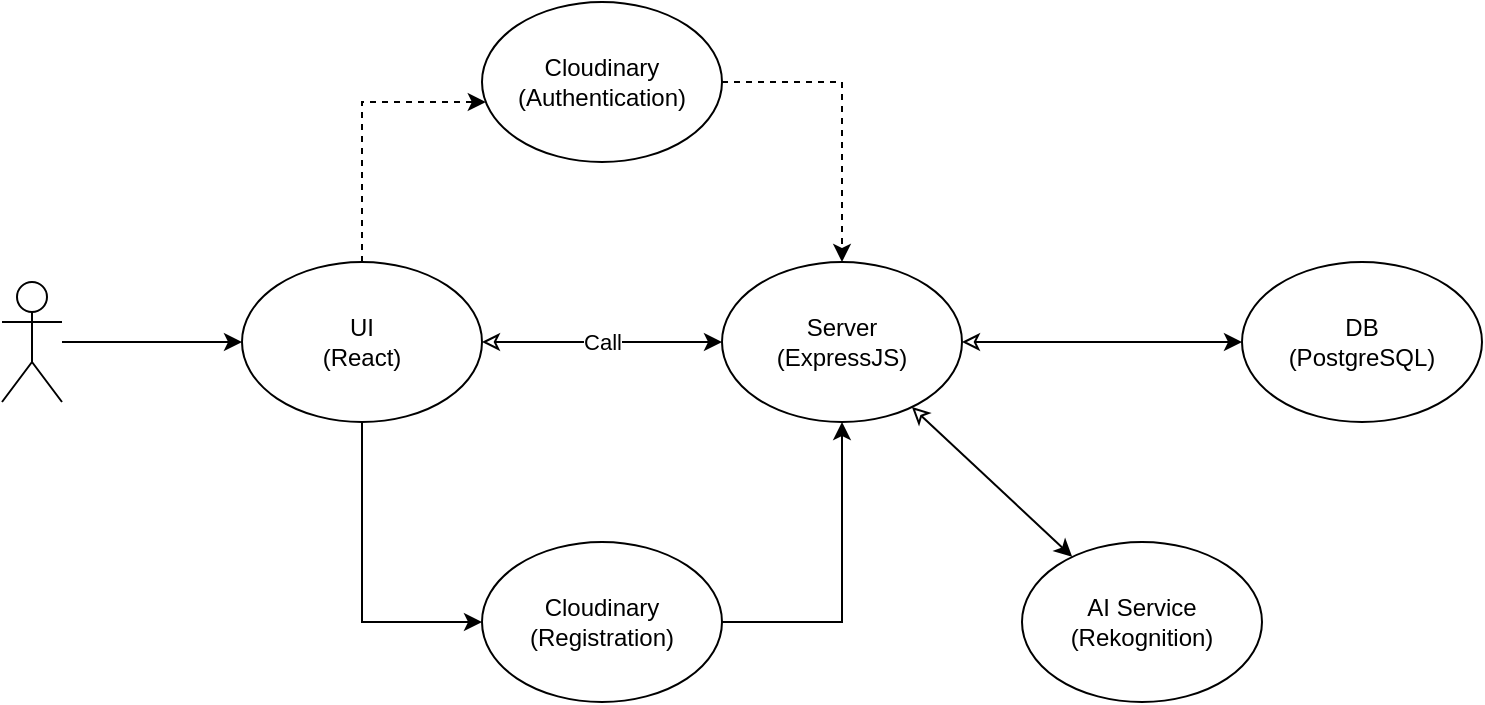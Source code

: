 <mxfile version="23.0.2" type="google" pages="3">
  <diagram name="System architect" id="ye4naCkdz3K9mpjeDB2i">
    <mxGraphModel grid="1" page="1" gridSize="10" guides="1" tooltips="1" connect="1" arrows="1" fold="1" pageScale="1" pageWidth="1169" pageHeight="827" math="0" shadow="0">
      <root>
        <mxCell id="0" />
        <mxCell id="1" parent="0" />
        <mxCell id="w9aZNFqrLfS7_pEqQdWg-1" style="edgeStyle=orthogonalEdgeStyle;rounded=0;orthogonalLoop=1;jettySize=auto;html=1;dashed=1;" edge="1" parent="1" source="w9aZNFqrLfS7_pEqQdWg-2" target="w9aZNFqrLfS7_pEqQdWg-13">
          <mxGeometry relative="1" as="geometry">
            <Array as="points">
              <mxPoint x="640" y="240" />
            </Array>
          </mxGeometry>
        </mxCell>
        <mxCell id="w9aZNFqrLfS7_pEqQdWg-2" value="Cloudinary&lt;br style=&quot;border-color: var(--border-color);&quot;&gt;(Authentication)" style="ellipse;whiteSpace=wrap;html=1;" vertex="1" parent="1">
          <mxGeometry x="460" y="200" width="120" height="80" as="geometry" />
        </mxCell>
        <mxCell id="w9aZNFqrLfS7_pEqQdWg-3" value="DB&lt;br&gt;(PostgreSQL)" style="ellipse;whiteSpace=wrap;html=1;" vertex="1" parent="1">
          <mxGeometry x="840" y="330" width="120" height="80" as="geometry" />
        </mxCell>
        <mxCell id="w9aZNFqrLfS7_pEqQdWg-4" style="rounded=0;orthogonalLoop=1;jettySize=auto;html=1;startArrow=classic;startFill=0;" edge="1" parent="1" source="w9aZNFqrLfS7_pEqQdWg-13" target="w9aZNFqrLfS7_pEqQdWg-28">
          <mxGeometry relative="1" as="geometry">
            <mxPoint x="920" y="360" as="sourcePoint" />
          </mxGeometry>
        </mxCell>
        <mxCell id="w9aZNFqrLfS7_pEqQdWg-5" style="edgeStyle=orthogonalEdgeStyle;rounded=0;orthogonalLoop=1;jettySize=auto;html=1;startArrow=classic;startFill=0;" edge="1" parent="1" source="w9aZNFqrLfS7_pEqQdWg-13" target="w9aZNFqrLfS7_pEqQdWg-3">
          <mxGeometry relative="1" as="geometry">
            <Array as="points">
              <mxPoint x="830" y="370" />
              <mxPoint x="830" y="370" />
            </Array>
            <mxPoint x="980" y="320" as="sourcePoint" />
          </mxGeometry>
        </mxCell>
        <mxCell id="w9aZNFqrLfS7_pEqQdWg-7" style="edgeStyle=orthogonalEdgeStyle;rounded=0;orthogonalLoop=1;jettySize=auto;html=1;startArrow=classic;startFill=0;" edge="1" parent="1" source="w9aZNFqrLfS7_pEqQdWg-9" target="w9aZNFqrLfS7_pEqQdWg-13">
          <mxGeometry relative="1" as="geometry">
            <Array as="points" />
            <mxPoint x="620" y="320" as="sourcePoint" />
          </mxGeometry>
        </mxCell>
        <mxCell id="w9aZNFqrLfS7_pEqQdWg-8" value="Call" style="edgeLabel;html=1;align=center;verticalAlign=middle;resizable=0;points=[];" connectable="0" vertex="1" parent="w9aZNFqrLfS7_pEqQdWg-7">
          <mxGeometry x="0.3" y="-1" relative="1" as="geometry">
            <mxPoint x="-18" y="-1" as="offset" />
          </mxGeometry>
        </mxCell>
        <mxCell id="w9aZNFqrLfS7_pEqQdWg-9" value="UI&lt;br&gt;(React)" style="ellipse;whiteSpace=wrap;html=1;" vertex="1" parent="1">
          <mxGeometry x="340" y="330" width="120" height="80" as="geometry" />
        </mxCell>
        <mxCell id="w9aZNFqrLfS7_pEqQdWg-10" style="edgeStyle=orthogonalEdgeStyle;rounded=0;orthogonalLoop=1;jettySize=auto;html=1;dashed=1;" edge="1" parent="1" source="w9aZNFqrLfS7_pEqQdWg-9" target="w9aZNFqrLfS7_pEqQdWg-2">
          <mxGeometry relative="1" as="geometry">
            <Array as="points">
              <mxPoint x="400" y="250" />
            </Array>
          </mxGeometry>
        </mxCell>
        <mxCell id="w9aZNFqrLfS7_pEqQdWg-13" value="Server&lt;br&gt;(ExpressJS)" style="ellipse;whiteSpace=wrap;html=1;" vertex="1" parent="1">
          <mxGeometry x="580" y="330" width="120" height="80" as="geometry" />
        </mxCell>
        <mxCell id="w9aZNFqrLfS7_pEqQdWg-14" style="edgeStyle=orthogonalEdgeStyle;rounded=0;orthogonalLoop=1;jettySize=auto;html=1;startArrow=none;startFill=0;" edge="1" parent="1" source="w9aZNFqrLfS7_pEqQdWg-15" target="w9aZNFqrLfS7_pEqQdWg-9">
          <mxGeometry relative="1" as="geometry" />
        </mxCell>
        <mxCell id="w9aZNFqrLfS7_pEqQdWg-15" value="" style="shape=umlActor;verticalLabelPosition=bottom;verticalAlign=top;html=1;outlineConnect=0;" vertex="1" parent="1">
          <mxGeometry x="220" y="340" width="30" height="60" as="geometry" />
        </mxCell>
        <mxCell id="w9aZNFqrLfS7_pEqQdWg-16" style="edgeStyle=orthogonalEdgeStyle;rounded=0;orthogonalLoop=1;jettySize=auto;html=1;" edge="1" parent="1" source="w9aZNFqrLfS7_pEqQdWg-9" target="w9aZNFqrLfS7_pEqQdWg-19">
          <mxGeometry relative="1" as="geometry">
            <mxPoint x="760" y="570" as="targetPoint" />
            <Array as="points">
              <mxPoint x="400" y="510" />
            </Array>
          </mxGeometry>
        </mxCell>
        <mxCell id="w9aZNFqrLfS7_pEqQdWg-18" style="edgeStyle=orthogonalEdgeStyle;rounded=0;orthogonalLoop=1;jettySize=auto;html=1;" edge="1" parent="1" source="w9aZNFqrLfS7_pEqQdWg-19" target="w9aZNFqrLfS7_pEqQdWg-13">
          <mxGeometry relative="1" as="geometry">
            <Array as="points">
              <mxPoint x="640" y="510" />
            </Array>
          </mxGeometry>
        </mxCell>
        <mxCell id="w9aZNFqrLfS7_pEqQdWg-19" value="Cloudinary&lt;br&gt;(Registration)" style="ellipse;whiteSpace=wrap;html=1;" vertex="1" parent="1">
          <mxGeometry x="460" y="470" width="120" height="80" as="geometry" />
        </mxCell>
        <mxCell id="w9aZNFqrLfS7_pEqQdWg-28" value="AI Service&lt;br&gt;(Rekognition)" style="ellipse;whiteSpace=wrap;html=1;" vertex="1" parent="1">
          <mxGeometry x="730" y="470" width="120" height="80" as="geometry" />
        </mxCell>
      </root>
    </mxGraphModel>
  </diagram>
  <diagram id="0x-iNqALTS0jzn11tdiq" name="System flow">
    <mxGraphModel grid="1" page="1" gridSize="10" guides="1" tooltips="1" connect="1" arrows="1" fold="1" pageScale="1" pageWidth="1169" pageHeight="827" math="0" shadow="0">
      <root>
        <mxCell id="0" />
        <mxCell id="1" parent="0" />
        <mxCell id="kaeZtPCoqRUy3_b2xK3W-1" value="Yes" style="edgeStyle=orthogonalEdgeStyle;rounded=0;orthogonalLoop=1;jettySize=auto;html=1;" edge="1" parent="1" source="kaeZtPCoqRUy3_b2xK3W-40" target="kaeZtPCoqRUy3_b2xK3W-4">
          <mxGeometry relative="1" as="geometry" />
        </mxCell>
        <mxCell id="kaeZtPCoqRUy3_b2xK3W-2" value="Start" style="ellipse;whiteSpace=wrap;html=1;" vertex="1" parent="1">
          <mxGeometry x="1190" y="100" width="120" height="80" as="geometry" />
        </mxCell>
        <mxCell id="kaeZtPCoqRUy3_b2xK3W-3" value="" style="edgeStyle=orthogonalEdgeStyle;rounded=0;orthogonalLoop=1;jettySize=auto;html=1;" edge="1" parent="1" source="kaeZtPCoqRUy3_b2xK3W-4" target="kaeZtPCoqRUy3_b2xK3W-7">
          <mxGeometry relative="1" as="geometry" />
        </mxCell>
        <mxCell id="kaeZtPCoqRUy3_b2xK3W-4" value="Take a photo" style="whiteSpace=wrap;html=1;" vertex="1" parent="1">
          <mxGeometry x="1690" y="110" width="120" height="60" as="geometry" />
        </mxCell>
        <mxCell id="kaeZtPCoqRUy3_b2xK3W-5" value="No" style="edgeStyle=orthogonalEdgeStyle;rounded=0;orthogonalLoop=1;jettySize=auto;html=1;" edge="1" parent="1" source="kaeZtPCoqRUy3_b2xK3W-7" target="kaeZtPCoqRUy3_b2xK3W-4">
          <mxGeometry relative="1" as="geometry">
            <Array as="points">
              <mxPoint x="1870" y="280" />
              <mxPoint x="1870" y="140" />
            </Array>
          </mxGeometry>
        </mxCell>
        <mxCell id="kaeZtPCoqRUy3_b2xK3W-6" value="Yes" style="edgeStyle=orthogonalEdgeStyle;rounded=0;orthogonalLoop=1;jettySize=auto;html=1;" edge="1" parent="1" source="kaeZtPCoqRUy3_b2xK3W-7" target="kaeZtPCoqRUy3_b2xK3W-9">
          <mxGeometry relative="1" as="geometry" />
        </mxCell>
        <mxCell id="kaeZtPCoqRUy3_b2xK3W-7" value="Detect a face?" style="rhombus;whiteSpace=wrap;html=1;" vertex="1" parent="1">
          <mxGeometry x="1695" y="240" width="110" height="80" as="geometry" />
        </mxCell>
        <mxCell id="kaeZtPCoqRUy3_b2xK3W-8" value="" style="edgeStyle=orthogonalEdgeStyle;rounded=0;orthogonalLoop=1;jettySize=auto;html=1;" edge="1" parent="1" source="kaeZtPCoqRUy3_b2xK3W-9" target="kaeZtPCoqRUy3_b2xK3W-12">
          <mxGeometry relative="1" as="geometry" />
        </mxCell>
        <mxCell id="kaeZtPCoqRUy3_b2xK3W-9" value="Input register info" style="whiteSpace=wrap;html=1;" vertex="1" parent="1">
          <mxGeometry x="1690" y="410" width="120" height="60" as="geometry" />
        </mxCell>
        <mxCell id="kaeZtPCoqRUy3_b2xK3W-10" value="Yes" style="edgeStyle=orthogonalEdgeStyle;rounded=0;orthogonalLoop=1;jettySize=auto;html=1;" edge="1" parent="1" source="kaeZtPCoqRUy3_b2xK3W-12" target="kaeZtPCoqRUy3_b2xK3W-14">
          <mxGeometry relative="1" as="geometry" />
        </mxCell>
        <mxCell id="kaeZtPCoqRUy3_b2xK3W-11" value="No" style="edgeStyle=orthogonalEdgeStyle;rounded=0;orthogonalLoop=1;jettySize=auto;html=1;" edge="1" parent="1" source="kaeZtPCoqRUy3_b2xK3W-12" target="kaeZtPCoqRUy3_b2xK3W-9">
          <mxGeometry relative="1" as="geometry">
            <Array as="points">
              <mxPoint x="1950" y="530" />
              <mxPoint x="1750" y="530" />
            </Array>
          </mxGeometry>
        </mxCell>
        <mxCell id="kaeZtPCoqRUy3_b2xK3W-12" value="Valid?" style="rhombus;whiteSpace=wrap;html=1;" vertex="1" parent="1">
          <mxGeometry x="1910" y="400" width="80" height="80" as="geometry" />
        </mxCell>
        <mxCell id="kaeZtPCoqRUy3_b2xK3W-13" value="" style="edgeStyle=orthogonalEdgeStyle;rounded=0;orthogonalLoop=1;jettySize=auto;html=1;" edge="1" parent="1" source="kaeZtPCoqRUy3_b2xK3W-14" target="kaeZtPCoqRUy3_b2xK3W-17">
          <mxGeometry relative="1" as="geometry" />
        </mxCell>
        <mxCell id="kaeZtPCoqRUy3_b2xK3W-14" value="Store metadata in DB&lt;br&gt;Save photo to storage" style="whiteSpace=wrap;html=1;" vertex="1" parent="1">
          <mxGeometry x="2050" y="410" width="120" height="60" as="geometry" />
        </mxCell>
        <mxCell id="kaeZtPCoqRUy3_b2xK3W-15" value="Yes" style="edgeStyle=orthogonalEdgeStyle;rounded=0;orthogonalLoop=1;jettySize=auto;html=1;" edge="1" parent="1" source="kaeZtPCoqRUy3_b2xK3W-17" target="kaeZtPCoqRUy3_b2xK3W-18">
          <mxGeometry relative="1" as="geometry" />
        </mxCell>
        <mxCell id="kaeZtPCoqRUy3_b2xK3W-16" value="No" style="edgeStyle=orthogonalEdgeStyle;rounded=0;orthogonalLoop=1;jettySize=auto;html=1;" edge="1" parent="1" source="kaeZtPCoqRUy3_b2xK3W-17" target="kaeZtPCoqRUy3_b2xK3W-14">
          <mxGeometry relative="1" as="geometry">
            <Array as="points">
              <mxPoint x="2210" y="580" />
              <mxPoint x="2210" y="440" />
            </Array>
          </mxGeometry>
        </mxCell>
        <mxCell id="kaeZtPCoqRUy3_b2xK3W-17" value="Success?" style="rhombus;whiteSpace=wrap;html=1;" vertex="1" parent="1">
          <mxGeometry x="2070" y="540" width="80" height="80" as="geometry" />
        </mxCell>
        <mxCell id="kaeZtPCoqRUy3_b2xK3W-18" value="End" style="ellipse;whiteSpace=wrap;html=1;" vertex="1" parent="1">
          <mxGeometry x="2050" y="690" width="120" height="80" as="geometry" />
        </mxCell>
        <mxCell id="kaeZtPCoqRUy3_b2xK3W-19" value="" style="edgeStyle=orthogonalEdgeStyle;rounded=0;orthogonalLoop=1;jettySize=auto;html=1;" edge="1" parent="1" source="kaeZtPCoqRUy3_b2xK3W-20" target="kaeZtPCoqRUy3_b2xK3W-22">
          <mxGeometry relative="1" as="geometry" />
        </mxCell>
        <mxCell id="kaeZtPCoqRUy3_b2xK3W-20" value="Start" style="ellipse;whiteSpace=wrap;html=1;" vertex="1" parent="1">
          <mxGeometry x="1310" y="940" width="120" height="80" as="geometry" />
        </mxCell>
        <mxCell id="kaeZtPCoqRUy3_b2xK3W-21" value="" style="edgeStyle=orthogonalEdgeStyle;rounded=0;orthogonalLoop=1;jettySize=auto;html=1;" edge="1" parent="1" source="kaeZtPCoqRUy3_b2xK3W-22" target="kaeZtPCoqRUy3_b2xK3W-25">
          <mxGeometry relative="1" as="geometry" />
        </mxCell>
        <mxCell id="kaeZtPCoqRUy3_b2xK3W-22" value="Take a photo" style="whiteSpace=wrap;html=1;" vertex="1" parent="1">
          <mxGeometry x="1510" y="950" width="120" height="60" as="geometry" />
        </mxCell>
        <mxCell id="kaeZtPCoqRUy3_b2xK3W-23" value="No" style="edgeStyle=orthogonalEdgeStyle;rounded=0;orthogonalLoop=1;jettySize=auto;html=1;" edge="1" parent="1" source="kaeZtPCoqRUy3_b2xK3W-25" target="kaeZtPCoqRUy3_b2xK3W-22">
          <mxGeometry relative="1" as="geometry">
            <Array as="points">
              <mxPoint x="1690" y="1120" />
              <mxPoint x="1690" y="980" />
            </Array>
          </mxGeometry>
        </mxCell>
        <mxCell id="kaeZtPCoqRUy3_b2xK3W-24" value="Yes" style="edgeStyle=orthogonalEdgeStyle;rounded=0;orthogonalLoop=1;jettySize=auto;html=1;" edge="1" parent="1" source="kaeZtPCoqRUy3_b2xK3W-25" target="kaeZtPCoqRUy3_b2xK3W-27">
          <mxGeometry relative="1" as="geometry">
            <mxPoint x="1570" y="1250" as="targetPoint" />
          </mxGeometry>
        </mxCell>
        <mxCell id="kaeZtPCoqRUy3_b2xK3W-25" value="Detect a face?" style="rhombus;whiteSpace=wrap;html=1;" vertex="1" parent="1">
          <mxGeometry x="1515" y="1080" width="110" height="80" as="geometry" />
        </mxCell>
        <mxCell id="kaeZtPCoqRUy3_b2xK3W-26" value="" style="edgeStyle=orthogonalEdgeStyle;rounded=0;orthogonalLoop=1;jettySize=auto;html=1;" edge="1" parent="1" source="kaeZtPCoqRUy3_b2xK3W-27" target="kaeZtPCoqRUy3_b2xK3W-30">
          <mxGeometry relative="1" as="geometry" />
        </mxCell>
        <mxCell id="kaeZtPCoqRUy3_b2xK3W-27" value="Compare face data" style="rounded=0;whiteSpace=wrap;html=1;" vertex="1" parent="1">
          <mxGeometry x="1510" y="1250" width="120" height="60" as="geometry" />
        </mxCell>
        <mxCell id="kaeZtPCoqRUy3_b2xK3W-28" value="Yes" style="edgeStyle=orthogonalEdgeStyle;rounded=0;orthogonalLoop=1;jettySize=auto;html=1;" edge="1" parent="1" source="kaeZtPCoqRUy3_b2xK3W-30" target="kaeZtPCoqRUy3_b2xK3W-32">
          <mxGeometry relative="1" as="geometry" />
        </mxCell>
        <mxCell id="kaeZtPCoqRUy3_b2xK3W-29" value="No" style="edgeStyle=orthogonalEdgeStyle;rounded=0;orthogonalLoop=1;jettySize=auto;html=1;" edge="1" parent="1" source="kaeZtPCoqRUy3_b2xK3W-30" target="kaeZtPCoqRUy3_b2xK3W-27">
          <mxGeometry relative="1" as="geometry">
            <Array as="points">
              <mxPoint x="1770" y="1360" />
              <mxPoint x="1570" y="1360" />
            </Array>
          </mxGeometry>
        </mxCell>
        <mxCell id="kaeZtPCoqRUy3_b2xK3W-30" value="Exist?" style="rhombus;whiteSpace=wrap;html=1;rounded=0;" vertex="1" parent="1">
          <mxGeometry x="1730" y="1240" width="80" height="80" as="geometry" />
        </mxCell>
        <mxCell id="kaeZtPCoqRUy3_b2xK3W-31" value="" style="edgeStyle=orthogonalEdgeStyle;rounded=0;orthogonalLoop=1;jettySize=auto;html=1;" edge="1" parent="1" source="kaeZtPCoqRUy3_b2xK3W-32" target="kaeZtPCoqRUy3_b2xK3W-35">
          <mxGeometry relative="1" as="geometry" />
        </mxCell>
        <mxCell id="kaeZtPCoqRUy3_b2xK3W-32" value="Get info from DB&lt;br&gt;Authorize" style="whiteSpace=wrap;html=1;rounded=0;" vertex="1" parent="1">
          <mxGeometry x="1870" y="1250" width="120" height="60" as="geometry" />
        </mxCell>
        <mxCell id="kaeZtPCoqRUy3_b2xK3W-33" value="End" style="ellipse;whiteSpace=wrap;html=1;" vertex="1" parent="1">
          <mxGeometry x="2070" y="1380" width="120" height="80" as="geometry" />
        </mxCell>
        <mxCell id="kaeZtPCoqRUy3_b2xK3W-34" value="" style="edgeStyle=orthogonalEdgeStyle;rounded=0;orthogonalLoop=1;jettySize=auto;html=1;" edge="1" parent="1" source="kaeZtPCoqRUy3_b2xK3W-35" target="kaeZtPCoqRUy3_b2xK3W-33">
          <mxGeometry relative="1" as="geometry" />
        </mxCell>
        <mxCell id="kaeZtPCoqRUy3_b2xK3W-35" value="Check attendance&lt;br&gt;Save log" style="whiteSpace=wrap;html=1;rounded=0;" vertex="1" parent="1">
          <mxGeometry x="1870" y="1390" width="120" height="60" as="geometry" />
        </mxCell>
        <mxCell id="kaeZtPCoqRUy3_b2xK3W-36" value="" style="edgeStyle=orthogonalEdgeStyle;rounded=0;orthogonalLoop=1;jettySize=auto;html=1;" edge="1" parent="1" source="kaeZtPCoqRUy3_b2xK3W-2" target="kaeZtPCoqRUy3_b2xK3W-38">
          <mxGeometry relative="1" as="geometry">
            <mxPoint x="1360" y="140" as="sourcePoint" />
            <mxPoint x="1690" y="140" as="targetPoint" />
          </mxGeometry>
        </mxCell>
        <mxCell id="kaeZtPCoqRUy3_b2xK3W-37" value="" style="edgeStyle=orthogonalEdgeStyle;rounded=0;orthogonalLoop=1;jettySize=auto;html=1;" edge="1" parent="1" source="kaeZtPCoqRUy3_b2xK3W-38" target="kaeZtPCoqRUy3_b2xK3W-40">
          <mxGeometry relative="1" as="geometry" />
        </mxCell>
        <mxCell id="kaeZtPCoqRUy3_b2xK3W-38" value="Login" style="rounded=0;whiteSpace=wrap;html=1;" vertex="1" parent="1">
          <mxGeometry x="1360" y="110" width="120" height="60" as="geometry" />
        </mxCell>
        <mxCell id="kaeZtPCoqRUy3_b2xK3W-39" value="No" style="edgeStyle=orthogonalEdgeStyle;rounded=0;orthogonalLoop=1;jettySize=auto;html=1;" edge="1" parent="1" source="kaeZtPCoqRUy3_b2xK3W-40" target="kaeZtPCoqRUy3_b2xK3W-38">
          <mxGeometry relative="1" as="geometry">
            <Array as="points">
              <mxPoint x="1580" y="220" />
              <mxPoint x="1420" y="220" />
            </Array>
          </mxGeometry>
        </mxCell>
        <mxCell id="kaeZtPCoqRUy3_b2xK3W-40" value="Success?" style="rhombus;whiteSpace=wrap;html=1;" vertex="1" parent="1">
          <mxGeometry x="1540" y="100" width="80" height="80" as="geometry" />
        </mxCell>
      </root>
    </mxGraphModel>
  </diagram>
  <diagram id="re-R1jiG4rf6PzhfkQui" name="ERD">
    <mxGraphModel grid="1" page="1" gridSize="10" guides="1" tooltips="1" connect="1" arrows="1" fold="1" pageScale="1" pageWidth="1169" pageHeight="827" math="0" shadow="0">
      <root>
        <mxCell id="0" />
        <mxCell id="1" parent="0" />
        <mxCell id="ZRBj9t9u71oSII5r2iZr-1" value="Employee" style="shape=table;startSize=30;container=1;collapsible=0;childLayout=tableLayout;fixedRows=1;rowLines=0;fontStyle=0;strokeColor=default;fontSize=16;" vertex="1" parent="1">
          <mxGeometry x="330" y="1090" width="200" height="180" as="geometry" />
        </mxCell>
        <mxCell id="ZRBj9t9u71oSII5r2iZr-2" value="" style="shape=tableRow;horizontal=0;startSize=0;swimlaneHead=0;swimlaneBody=0;top=0;left=0;bottom=0;right=0;collapsible=0;dropTarget=0;fillColor=none;points=[[0,0.5],[1,0.5]];portConstraint=eastwest;strokeColor=inherit;fontSize=16;" vertex="1" parent="ZRBj9t9u71oSII5r2iZr-1">
          <mxGeometry y="30" width="200" height="30" as="geometry" />
        </mxCell>
        <mxCell id="ZRBj9t9u71oSII5r2iZr-3" value="UUID" style="shape=partialRectangle;html=1;whiteSpace=wrap;connectable=0;fillColor=none;top=0;left=0;bottom=0;right=0;overflow=hidden;pointerEvents=1;strokeColor=inherit;fontSize=16;" vertex="1" parent="ZRBj9t9u71oSII5r2iZr-2">
          <mxGeometry width="60" height="30" as="geometry">
            <mxRectangle width="60" height="30" as="alternateBounds" />
          </mxGeometry>
        </mxCell>
        <mxCell id="ZRBj9t9u71oSII5r2iZr-4" value="&lt;b&gt;&lt;u&gt;Id&lt;/u&gt;&lt;/b&gt;" style="shape=partialRectangle;html=1;whiteSpace=wrap;connectable=0;fillColor=none;top=0;left=0;bottom=0;right=0;align=left;spacingLeft=6;overflow=hidden;strokeColor=inherit;fontSize=16;" vertex="1" parent="ZRBj9t9u71oSII5r2iZr-2">
          <mxGeometry x="60" width="140" height="30" as="geometry">
            <mxRectangle width="140" height="30" as="alternateBounds" />
          </mxGeometry>
        </mxCell>
        <mxCell id="ZRBj9t9u71oSII5r2iZr-8" value="" style="shape=tableRow;horizontal=0;startSize=0;swimlaneHead=0;swimlaneBody=0;top=0;left=0;bottom=0;right=0;collapsible=0;dropTarget=0;fillColor=none;points=[[0,0.5],[1,0.5]];portConstraint=eastwest;strokeColor=inherit;fontSize=16;" vertex="1" parent="ZRBj9t9u71oSII5r2iZr-1">
          <mxGeometry y="60" width="200" height="30" as="geometry" />
        </mxCell>
        <mxCell id="ZRBj9t9u71oSII5r2iZr-9" value="String" style="shape=partialRectangle;html=1;whiteSpace=wrap;connectable=0;fillColor=none;top=0;left=0;bottom=0;right=0;overflow=hidden;strokeColor=inherit;fontSize=16;" vertex="1" parent="ZRBj9t9u71oSII5r2iZr-8">
          <mxGeometry width="60" height="30" as="geometry">
            <mxRectangle width="60" height="30" as="alternateBounds" />
          </mxGeometry>
        </mxCell>
        <mxCell id="ZRBj9t9u71oSII5r2iZr-10" value="name" style="shape=partialRectangle;html=1;whiteSpace=wrap;connectable=0;fillColor=none;top=0;left=0;bottom=0;right=0;align=left;spacingLeft=6;overflow=hidden;strokeColor=inherit;fontSize=16;" vertex="1" parent="ZRBj9t9u71oSII5r2iZr-8">
          <mxGeometry x="60" width="140" height="30" as="geometry">
            <mxRectangle width="140" height="30" as="alternateBounds" />
          </mxGeometry>
        </mxCell>
        <mxCell id="xeD0g9C2wEjiB1h100mI-84" style="shape=tableRow;horizontal=0;startSize=0;swimlaneHead=0;swimlaneBody=0;top=0;left=0;bottom=0;right=0;collapsible=0;dropTarget=0;fillColor=none;points=[[0,0.5],[1,0.5]];portConstraint=eastwest;strokeColor=inherit;fontSize=16;" vertex="1" parent="ZRBj9t9u71oSII5r2iZr-1">
          <mxGeometry y="90" width="200" height="30" as="geometry" />
        </mxCell>
        <mxCell id="xeD0g9C2wEjiB1h100mI-85" value="String" style="shape=partialRectangle;html=1;whiteSpace=wrap;connectable=0;fillColor=none;top=0;left=0;bottom=0;right=0;overflow=hidden;strokeColor=inherit;fontSize=16;" vertex="1" parent="xeD0g9C2wEjiB1h100mI-84">
          <mxGeometry width="60" height="30" as="geometry">
            <mxRectangle width="60" height="30" as="alternateBounds" />
          </mxGeometry>
        </mxCell>
        <mxCell id="xeD0g9C2wEjiB1h100mI-86" value="status" style="shape=partialRectangle;html=1;whiteSpace=wrap;connectable=0;fillColor=none;top=0;left=0;bottom=0;right=0;align=left;spacingLeft=6;overflow=hidden;strokeColor=inherit;fontSize=16;" vertex="1" parent="xeD0g9C2wEjiB1h100mI-84">
          <mxGeometry x="60" width="140" height="30" as="geometry">
            <mxRectangle width="140" height="30" as="alternateBounds" />
          </mxGeometry>
        </mxCell>
        <mxCell id="ZRBj9t9u71oSII5r2iZr-11" style="shape=tableRow;horizontal=0;startSize=0;swimlaneHead=0;swimlaneBody=0;top=0;left=0;bottom=0;right=0;collapsible=0;dropTarget=0;fillColor=none;points=[[0,0.5],[1,0.5]];portConstraint=eastwest;strokeColor=inherit;fontSize=16;" vertex="1" parent="ZRBj9t9u71oSII5r2iZr-1">
          <mxGeometry y="120" width="200" height="30" as="geometry" />
        </mxCell>
        <mxCell id="ZRBj9t9u71oSII5r2iZr-12" value="String" style="shape=partialRectangle;html=1;whiteSpace=wrap;connectable=0;fillColor=none;top=0;left=0;bottom=0;right=0;overflow=hidden;strokeColor=inherit;fontSize=16;" vertex="1" parent="ZRBj9t9u71oSII5r2iZr-11">
          <mxGeometry width="60" height="30" as="geometry">
            <mxRectangle width="60" height="30" as="alternateBounds" />
          </mxGeometry>
        </mxCell>
        <mxCell id="ZRBj9t9u71oSII5r2iZr-13" value="rekognitionId" style="shape=partialRectangle;html=1;whiteSpace=wrap;connectable=0;fillColor=none;top=0;left=0;bottom=0;right=0;align=left;spacingLeft=6;overflow=hidden;strokeColor=inherit;fontSize=16;" vertex="1" parent="ZRBj9t9u71oSII5r2iZr-11">
          <mxGeometry x="60" width="140" height="30" as="geometry">
            <mxRectangle width="140" height="30" as="alternateBounds" />
          </mxGeometry>
        </mxCell>
        <mxCell id="ZRBj9t9u71oSII5r2iZr-14" style="shape=tableRow;horizontal=0;startSize=0;swimlaneHead=0;swimlaneBody=0;top=0;left=0;bottom=0;right=0;collapsible=0;dropTarget=0;fillColor=none;points=[[0,0.5],[1,0.5]];portConstraint=eastwest;strokeColor=inherit;fontSize=16;" vertex="1" parent="ZRBj9t9u71oSII5r2iZr-1">
          <mxGeometry y="150" width="200" height="30" as="geometry" />
        </mxCell>
        <mxCell id="ZRBj9t9u71oSII5r2iZr-15" value="Date" style="shape=partialRectangle;html=1;whiteSpace=wrap;connectable=0;fillColor=none;top=0;left=0;bottom=0;right=0;overflow=hidden;strokeColor=inherit;fontSize=16;" vertex="1" parent="ZRBj9t9u71oSII5r2iZr-14">
          <mxGeometry width="60" height="30" as="geometry">
            <mxRectangle width="60" height="30" as="alternateBounds" />
          </mxGeometry>
        </mxCell>
        <mxCell id="ZRBj9t9u71oSII5r2iZr-16" value="createAt" style="shape=partialRectangle;html=1;whiteSpace=wrap;connectable=0;fillColor=none;top=0;left=0;bottom=0;right=0;align=left;spacingLeft=6;overflow=hidden;strokeColor=inherit;fontSize=16;" vertex="1" parent="ZRBj9t9u71oSII5r2iZr-14">
          <mxGeometry x="60" width="140" height="30" as="geometry">
            <mxRectangle width="140" height="30" as="alternateBounds" />
          </mxGeometry>
        </mxCell>
        <mxCell id="ZRBj9t9u71oSII5r2iZr-17" value="CheckIn" style="shape=table;startSize=30;container=1;collapsible=0;childLayout=tableLayout;fixedRows=1;rowLines=0;fontStyle=0;strokeColor=default;fontSize=16;" vertex="1" parent="1">
          <mxGeometry x="640" y="1070" width="180" height="120" as="geometry" />
        </mxCell>
        <mxCell id="ZRBj9t9u71oSII5r2iZr-18" value="" style="shape=tableRow;horizontal=0;startSize=0;swimlaneHead=0;swimlaneBody=0;top=0;left=0;bottom=0;right=0;collapsible=0;dropTarget=0;fillColor=none;points=[[0,0.5],[1,0.5]];portConstraint=eastwest;strokeColor=inherit;fontSize=16;" vertex="1" parent="ZRBj9t9u71oSII5r2iZr-17">
          <mxGeometry y="30" width="180" height="30" as="geometry" />
        </mxCell>
        <mxCell id="ZRBj9t9u71oSII5r2iZr-19" value="Date" style="shape=partialRectangle;html=1;whiteSpace=wrap;connectable=0;fillColor=none;top=0;left=0;bottom=0;right=0;overflow=hidden;strokeColor=inherit;fontSize=16;" vertex="1" parent="ZRBj9t9u71oSII5r2iZr-18">
          <mxGeometry width="50" height="30" as="geometry">
            <mxRectangle width="50" height="30" as="alternateBounds" />
          </mxGeometry>
        </mxCell>
        <mxCell id="ZRBj9t9u71oSII5r2iZr-20" value="checkInTime" style="shape=partialRectangle;html=1;whiteSpace=wrap;connectable=0;fillColor=none;top=0;left=0;bottom=0;right=0;align=left;spacingLeft=6;overflow=hidden;strokeColor=inherit;fontSize=16;" vertex="1" parent="ZRBj9t9u71oSII5r2iZr-18">
          <mxGeometry x="50" width="130" height="30" as="geometry">
            <mxRectangle width="130" height="30" as="alternateBounds" />
          </mxGeometry>
        </mxCell>
        <mxCell id="xeD0g9C2wEjiB1h100mI-30" style="shape=tableRow;horizontal=0;startSize=0;swimlaneHead=0;swimlaneBody=0;top=0;left=0;bottom=0;right=0;collapsible=0;dropTarget=0;fillColor=none;points=[[0,0.5],[1,0.5]];portConstraint=eastwest;strokeColor=inherit;fontSize=16;" vertex="1" parent="ZRBj9t9u71oSII5r2iZr-17">
          <mxGeometry y="60" width="180" height="30" as="geometry" />
        </mxCell>
        <mxCell id="xeD0g9C2wEjiB1h100mI-31" value="String" style="shape=partialRectangle;html=1;whiteSpace=wrap;connectable=0;fillColor=none;top=0;left=0;bottom=0;right=0;overflow=hidden;strokeColor=inherit;fontSize=16;" vertex="1" parent="xeD0g9C2wEjiB1h100mI-30">
          <mxGeometry width="50" height="30" as="geometry">
            <mxRectangle width="50" height="30" as="alternateBounds" />
          </mxGeometry>
        </mxCell>
        <mxCell id="xeD0g9C2wEjiB1h100mI-32" value="shiftId" style="shape=partialRectangle;html=1;whiteSpace=wrap;connectable=0;fillColor=none;top=0;left=0;bottom=0;right=0;align=left;spacingLeft=6;overflow=hidden;strokeColor=inherit;fontSize=16;" vertex="1" parent="xeD0g9C2wEjiB1h100mI-30">
          <mxGeometry x="50" width="130" height="30" as="geometry">
            <mxRectangle width="130" height="30" as="alternateBounds" />
          </mxGeometry>
        </mxCell>
        <mxCell id="ZRBj9t9u71oSII5r2iZr-21" value="" style="shape=tableRow;horizontal=0;startSize=0;swimlaneHead=0;swimlaneBody=0;top=0;left=0;bottom=0;right=0;collapsible=0;dropTarget=0;fillColor=none;points=[[0,0.5],[1,0.5]];portConstraint=eastwest;strokeColor=inherit;fontSize=16;" vertex="1" parent="ZRBj9t9u71oSII5r2iZr-17">
          <mxGeometry y="90" width="180" height="30" as="geometry" />
        </mxCell>
        <mxCell id="ZRBj9t9u71oSII5r2iZr-22" value="UUID" style="shape=partialRectangle;html=1;whiteSpace=wrap;connectable=0;fillColor=none;top=0;left=0;bottom=0;right=0;overflow=hidden;strokeColor=inherit;fontSize=16;" vertex="1" parent="ZRBj9t9u71oSII5r2iZr-21">
          <mxGeometry width="50" height="30" as="geometry">
            <mxRectangle width="50" height="30" as="alternateBounds" />
          </mxGeometry>
        </mxCell>
        <mxCell id="ZRBj9t9u71oSII5r2iZr-23" value="employeeId" style="shape=partialRectangle;html=1;whiteSpace=wrap;connectable=0;fillColor=none;top=0;left=0;bottom=0;right=0;align=left;spacingLeft=6;overflow=hidden;strokeColor=inherit;fontSize=16;" vertex="1" parent="ZRBj9t9u71oSII5r2iZr-21">
          <mxGeometry x="50" width="130" height="30" as="geometry">
            <mxRectangle width="130" height="30" as="alternateBounds" />
          </mxGeometry>
        </mxCell>
        <mxCell id="ZRBj9t9u71oSII5r2iZr-24" style="edgeStyle=orthogonalEdgeStyle;rounded=0;orthogonalLoop=1;jettySize=auto;html=1;startArrow=ERone;startFill=0;endArrow=ERoneToMany;endFill=0;" edge="1" parent="1" source="ZRBj9t9u71oSII5r2iZr-1" target="ZRBj9t9u71oSII5r2iZr-17">
          <mxGeometry relative="1" as="geometry">
            <Array as="points">
              <mxPoint x="585" y="1170" />
              <mxPoint x="585" y="1115" />
            </Array>
          </mxGeometry>
        </mxCell>
        <mxCell id="ZRBj9t9u71oSII5r2iZr-25" value="CheckOut" style="shape=table;startSize=30;container=1;collapsible=0;childLayout=tableLayout;fixedRows=1;rowLines=0;fontStyle=0;strokeColor=default;fontSize=16;" vertex="1" parent="1">
          <mxGeometry x="640" y="1210" width="180" height="120" as="geometry" />
        </mxCell>
        <mxCell id="ZRBj9t9u71oSII5r2iZr-26" value="" style="shape=tableRow;horizontal=0;startSize=0;swimlaneHead=0;swimlaneBody=0;top=0;left=0;bottom=0;right=0;collapsible=0;dropTarget=0;fillColor=none;points=[[0,0.5],[1,0.5]];portConstraint=eastwest;strokeColor=inherit;fontSize=16;" vertex="1" parent="ZRBj9t9u71oSII5r2iZr-25">
          <mxGeometry y="30" width="180" height="30" as="geometry" />
        </mxCell>
        <mxCell id="ZRBj9t9u71oSII5r2iZr-27" value="Date" style="shape=partialRectangle;html=1;whiteSpace=wrap;connectable=0;fillColor=none;top=0;left=0;bottom=0;right=0;overflow=hidden;strokeColor=inherit;fontSize=16;" vertex="1" parent="ZRBj9t9u71oSII5r2iZr-26">
          <mxGeometry width="50" height="30" as="geometry">
            <mxRectangle width="50" height="30" as="alternateBounds" />
          </mxGeometry>
        </mxCell>
        <mxCell id="ZRBj9t9u71oSII5r2iZr-28" value="checkOutTime" style="shape=partialRectangle;html=1;whiteSpace=wrap;connectable=0;fillColor=none;top=0;left=0;bottom=0;right=0;align=left;spacingLeft=6;overflow=hidden;strokeColor=inherit;fontSize=16;" vertex="1" parent="ZRBj9t9u71oSII5r2iZr-26">
          <mxGeometry x="50" width="130" height="30" as="geometry">
            <mxRectangle width="130" height="30" as="alternateBounds" />
          </mxGeometry>
        </mxCell>
        <mxCell id="xeD0g9C2wEjiB1h100mI-27" style="shape=tableRow;horizontal=0;startSize=0;swimlaneHead=0;swimlaneBody=0;top=0;left=0;bottom=0;right=0;collapsible=0;dropTarget=0;fillColor=none;points=[[0,0.5],[1,0.5]];portConstraint=eastwest;strokeColor=inherit;fontSize=16;" vertex="1" parent="ZRBj9t9u71oSII5r2iZr-25">
          <mxGeometry y="60" width="180" height="30" as="geometry" />
        </mxCell>
        <mxCell id="xeD0g9C2wEjiB1h100mI-28" value="String" style="shape=partialRectangle;html=1;whiteSpace=wrap;connectable=0;fillColor=none;top=0;left=0;bottom=0;right=0;overflow=hidden;strokeColor=inherit;fontSize=16;" vertex="1" parent="xeD0g9C2wEjiB1h100mI-27">
          <mxGeometry width="50" height="30" as="geometry">
            <mxRectangle width="50" height="30" as="alternateBounds" />
          </mxGeometry>
        </mxCell>
        <mxCell id="xeD0g9C2wEjiB1h100mI-29" value="shiftId" style="shape=partialRectangle;html=1;whiteSpace=wrap;connectable=0;fillColor=none;top=0;left=0;bottom=0;right=0;align=left;spacingLeft=6;overflow=hidden;strokeColor=inherit;fontSize=16;" vertex="1" parent="xeD0g9C2wEjiB1h100mI-27">
          <mxGeometry x="50" width="130" height="30" as="geometry">
            <mxRectangle width="130" height="30" as="alternateBounds" />
          </mxGeometry>
        </mxCell>
        <mxCell id="ZRBj9t9u71oSII5r2iZr-29" value="" style="shape=tableRow;horizontal=0;startSize=0;swimlaneHead=0;swimlaneBody=0;top=0;left=0;bottom=0;right=0;collapsible=0;dropTarget=0;fillColor=none;points=[[0,0.5],[1,0.5]];portConstraint=eastwest;strokeColor=inherit;fontSize=16;" vertex="1" parent="ZRBj9t9u71oSII5r2iZr-25">
          <mxGeometry y="90" width="180" height="30" as="geometry" />
        </mxCell>
        <mxCell id="ZRBj9t9u71oSII5r2iZr-30" value="UUID" style="shape=partialRectangle;html=1;whiteSpace=wrap;connectable=0;fillColor=none;top=0;left=0;bottom=0;right=0;overflow=hidden;strokeColor=inherit;fontSize=16;" vertex="1" parent="ZRBj9t9u71oSII5r2iZr-29">
          <mxGeometry width="50" height="30" as="geometry">
            <mxRectangle width="50" height="30" as="alternateBounds" />
          </mxGeometry>
        </mxCell>
        <mxCell id="ZRBj9t9u71oSII5r2iZr-31" value="employeeId" style="shape=partialRectangle;html=1;whiteSpace=wrap;connectable=0;fillColor=none;top=0;left=0;bottom=0;right=0;align=left;spacingLeft=6;overflow=hidden;strokeColor=inherit;fontSize=16;" vertex="1" parent="ZRBj9t9u71oSII5r2iZr-29">
          <mxGeometry x="50" width="130" height="30" as="geometry">
            <mxRectangle width="130" height="30" as="alternateBounds" />
          </mxGeometry>
        </mxCell>
        <mxCell id="ZRBj9t9u71oSII5r2iZr-32" style="edgeStyle=orthogonalEdgeStyle;rounded=0;orthogonalLoop=1;jettySize=auto;html=1;endArrow=ERoneToMany;endFill=0;startArrow=ERone;startFill=0;" edge="1" parent="1" source="ZRBj9t9u71oSII5r2iZr-1" target="ZRBj9t9u71oSII5r2iZr-25">
          <mxGeometry relative="1" as="geometry">
            <Array as="points">
              <mxPoint x="585" y="1190" />
              <mxPoint x="585" y="1255" />
            </Array>
          </mxGeometry>
        </mxCell>
        <mxCell id="xeD0g9C2wEjiB1h100mI-17" style="edgeStyle=orthogonalEdgeStyle;rounded=0;orthogonalLoop=1;jettySize=auto;html=1;startArrow=ERoneToMany;startFill=0;endArrow=ERoneToMany;endFill=0;" edge="1" parent="1" source="xeD0g9C2wEjiB1h100mI-1" target="ZRBj9t9u71oSII5r2iZr-1">
          <mxGeometry relative="1" as="geometry" />
        </mxCell>
        <mxCell id="xeD0g9C2wEjiB1h100mI-79" style="edgeStyle=orthogonalEdgeStyle;rounded=0;orthogonalLoop=1;jettySize=auto;html=1;startArrow=ERone;startFill=0;endArrow=ERoneToMany;endFill=0;" edge="1" parent="1" source="xeD0g9C2wEjiB1h100mI-68" target="xeD0g9C2wEjiB1h100mI-1">
          <mxGeometry relative="1" as="geometry" />
        </mxCell>
        <mxCell id="xeD0g9C2wEjiB1h100mI-68" value="Shift" style="shape=table;startSize=30;container=1;collapsible=0;childLayout=tableLayout;fixedRows=1;rowLines=0;fontStyle=0;strokeColor=default;fontSize=16;" vertex="1" parent="1">
          <mxGeometry x="640" y="1350" width="180" height="120" as="geometry" />
        </mxCell>
        <mxCell id="xeD0g9C2wEjiB1h100mI-69" style="shape=tableRow;horizontal=0;startSize=0;swimlaneHead=0;swimlaneBody=0;top=0;left=0;bottom=0;right=0;collapsible=0;dropTarget=0;fillColor=none;points=[[0,0.5],[1,0.5]];portConstraint=eastwest;strokeColor=inherit;fontSize=16;" vertex="1" parent="xeD0g9C2wEjiB1h100mI-68">
          <mxGeometry y="30" width="180" height="30" as="geometry" />
        </mxCell>
        <mxCell id="xeD0g9C2wEjiB1h100mI-70" value="String" style="shape=partialRectangle;html=1;whiteSpace=wrap;connectable=0;fillColor=none;top=0;left=0;bottom=0;right=0;overflow=hidden;strokeColor=inherit;fontSize=16;" vertex="1" parent="xeD0g9C2wEjiB1h100mI-69">
          <mxGeometry width="50" height="30" as="geometry">
            <mxRectangle width="50" height="30" as="alternateBounds" />
          </mxGeometry>
        </mxCell>
        <mxCell id="xeD0g9C2wEjiB1h100mI-71" value="shiftId" style="shape=partialRectangle;html=1;whiteSpace=wrap;connectable=0;fillColor=none;top=0;left=0;bottom=0;right=0;align=left;spacingLeft=6;overflow=hidden;strokeColor=inherit;fontSize=16;" vertex="1" parent="xeD0g9C2wEjiB1h100mI-69">
          <mxGeometry x="50" width="130" height="30" as="geometry">
            <mxRectangle width="130" height="30" as="alternateBounds" />
          </mxGeometry>
        </mxCell>
        <mxCell id="xeD0g9C2wEjiB1h100mI-72" style="shape=tableRow;horizontal=0;startSize=0;swimlaneHead=0;swimlaneBody=0;top=0;left=0;bottom=0;right=0;collapsible=0;dropTarget=0;fillColor=none;points=[[0,0.5],[1,0.5]];portConstraint=eastwest;strokeColor=inherit;fontSize=16;" vertex="1" parent="xeD0g9C2wEjiB1h100mI-68">
          <mxGeometry y="60" width="180" height="30" as="geometry" />
        </mxCell>
        <mxCell id="xeD0g9C2wEjiB1h100mI-73" value="Date" style="shape=partialRectangle;html=1;whiteSpace=wrap;connectable=0;fillColor=none;top=0;left=0;bottom=0;right=0;overflow=hidden;strokeColor=inherit;fontSize=16;" vertex="1" parent="xeD0g9C2wEjiB1h100mI-72">
          <mxGeometry width="50" height="30" as="geometry">
            <mxRectangle width="50" height="30" as="alternateBounds" />
          </mxGeometry>
        </mxCell>
        <mxCell id="xeD0g9C2wEjiB1h100mI-74" value="startTime" style="shape=partialRectangle;html=1;whiteSpace=wrap;connectable=0;fillColor=none;top=0;left=0;bottom=0;right=0;align=left;spacingLeft=6;overflow=hidden;strokeColor=inherit;fontSize=16;" vertex="1" parent="xeD0g9C2wEjiB1h100mI-72">
          <mxGeometry x="50" width="130" height="30" as="geometry">
            <mxRectangle width="130" height="30" as="alternateBounds" />
          </mxGeometry>
        </mxCell>
        <mxCell id="xeD0g9C2wEjiB1h100mI-75" style="shape=tableRow;horizontal=0;startSize=0;swimlaneHead=0;swimlaneBody=0;top=0;left=0;bottom=0;right=0;collapsible=0;dropTarget=0;fillColor=none;points=[[0,0.5],[1,0.5]];portConstraint=eastwest;strokeColor=inherit;fontSize=16;" vertex="1" parent="xeD0g9C2wEjiB1h100mI-68">
          <mxGeometry y="90" width="180" height="30" as="geometry" />
        </mxCell>
        <mxCell id="xeD0g9C2wEjiB1h100mI-76" value="Date" style="shape=partialRectangle;html=1;whiteSpace=wrap;connectable=0;fillColor=none;top=0;left=0;bottom=0;right=0;overflow=hidden;strokeColor=inherit;fontSize=16;" vertex="1" parent="xeD0g9C2wEjiB1h100mI-75">
          <mxGeometry width="50" height="30" as="geometry">
            <mxRectangle width="50" height="30" as="alternateBounds" />
          </mxGeometry>
        </mxCell>
        <mxCell id="xeD0g9C2wEjiB1h100mI-77" value="endTime" style="shape=partialRectangle;html=1;whiteSpace=wrap;connectable=0;fillColor=none;top=0;left=0;bottom=0;right=0;align=left;spacingLeft=6;overflow=hidden;strokeColor=inherit;fontSize=16;" vertex="1" parent="xeD0g9C2wEjiB1h100mI-75">
          <mxGeometry x="50" width="130" height="30" as="geometry">
            <mxRectangle width="130" height="30" as="alternateBounds" />
          </mxGeometry>
        </mxCell>
        <mxCell id="xeD0g9C2wEjiB1h100mI-1" value="EmployeeOfShift" style="shape=table;startSize=30;container=1;collapsible=0;childLayout=tableLayout;fixedRows=1;rowLines=0;fontStyle=0;strokeColor=default;fontSize=16;" vertex="1" parent="1">
          <mxGeometry x="340" y="1330" width="180" height="90" as="geometry" />
        </mxCell>
        <mxCell id="xeD0g9C2wEjiB1h100mI-14" style="shape=tableRow;horizontal=0;startSize=0;swimlaneHead=0;swimlaneBody=0;top=0;left=0;bottom=0;right=0;collapsible=0;dropTarget=0;fillColor=none;points=[[0,0.5],[1,0.5]];portConstraint=eastwest;strokeColor=inherit;fontSize=16;" vertex="1" parent="xeD0g9C2wEjiB1h100mI-1">
          <mxGeometry y="30" width="180" height="30" as="geometry" />
        </mxCell>
        <mxCell id="xeD0g9C2wEjiB1h100mI-15" value="UUID" style="shape=partialRectangle;html=1;whiteSpace=wrap;connectable=0;fillColor=none;top=0;left=0;bottom=0;right=0;overflow=hidden;strokeColor=inherit;fontSize=16;" vertex="1" parent="xeD0g9C2wEjiB1h100mI-14">
          <mxGeometry width="50" height="30" as="geometry">
            <mxRectangle width="50" height="30" as="alternateBounds" />
          </mxGeometry>
        </mxCell>
        <mxCell id="xeD0g9C2wEjiB1h100mI-16" value="Id" style="shape=partialRectangle;html=1;whiteSpace=wrap;connectable=0;fillColor=none;top=0;left=0;bottom=0;right=0;align=left;spacingLeft=6;overflow=hidden;strokeColor=inherit;fontSize=16;" vertex="1" parent="xeD0g9C2wEjiB1h100mI-14">
          <mxGeometry x="50" width="130" height="30" as="geometry">
            <mxRectangle width="130" height="30" as="alternateBounds" />
          </mxGeometry>
        </mxCell>
        <mxCell id="xeD0g9C2wEjiB1h100mI-24" style="shape=tableRow;horizontal=0;startSize=0;swimlaneHead=0;swimlaneBody=0;top=0;left=0;bottom=0;right=0;collapsible=0;dropTarget=0;fillColor=none;points=[[0,0.5],[1,0.5]];portConstraint=eastwest;strokeColor=inherit;fontSize=16;" vertex="1" parent="xeD0g9C2wEjiB1h100mI-1">
          <mxGeometry y="60" width="180" height="30" as="geometry" />
        </mxCell>
        <mxCell id="xeD0g9C2wEjiB1h100mI-25" value="String" style="shape=partialRectangle;html=1;whiteSpace=wrap;connectable=0;fillColor=none;top=0;left=0;bottom=0;right=0;overflow=hidden;strokeColor=inherit;fontSize=16;" vertex="1" parent="xeD0g9C2wEjiB1h100mI-24">
          <mxGeometry width="50" height="30" as="geometry">
            <mxRectangle width="50" height="30" as="alternateBounds" />
          </mxGeometry>
        </mxCell>
        <mxCell id="xeD0g9C2wEjiB1h100mI-26" value="shiftId" style="shape=partialRectangle;html=1;whiteSpace=wrap;connectable=0;fillColor=none;top=0;left=0;bottom=0;right=0;align=left;spacingLeft=6;overflow=hidden;strokeColor=inherit;fontSize=16;" vertex="1" parent="xeD0g9C2wEjiB1h100mI-24">
          <mxGeometry x="50" width="130" height="30" as="geometry">
            <mxRectangle width="130" height="30" as="alternateBounds" />
          </mxGeometry>
        </mxCell>
      </root>
    </mxGraphModel>
  </diagram>
</mxfile>
